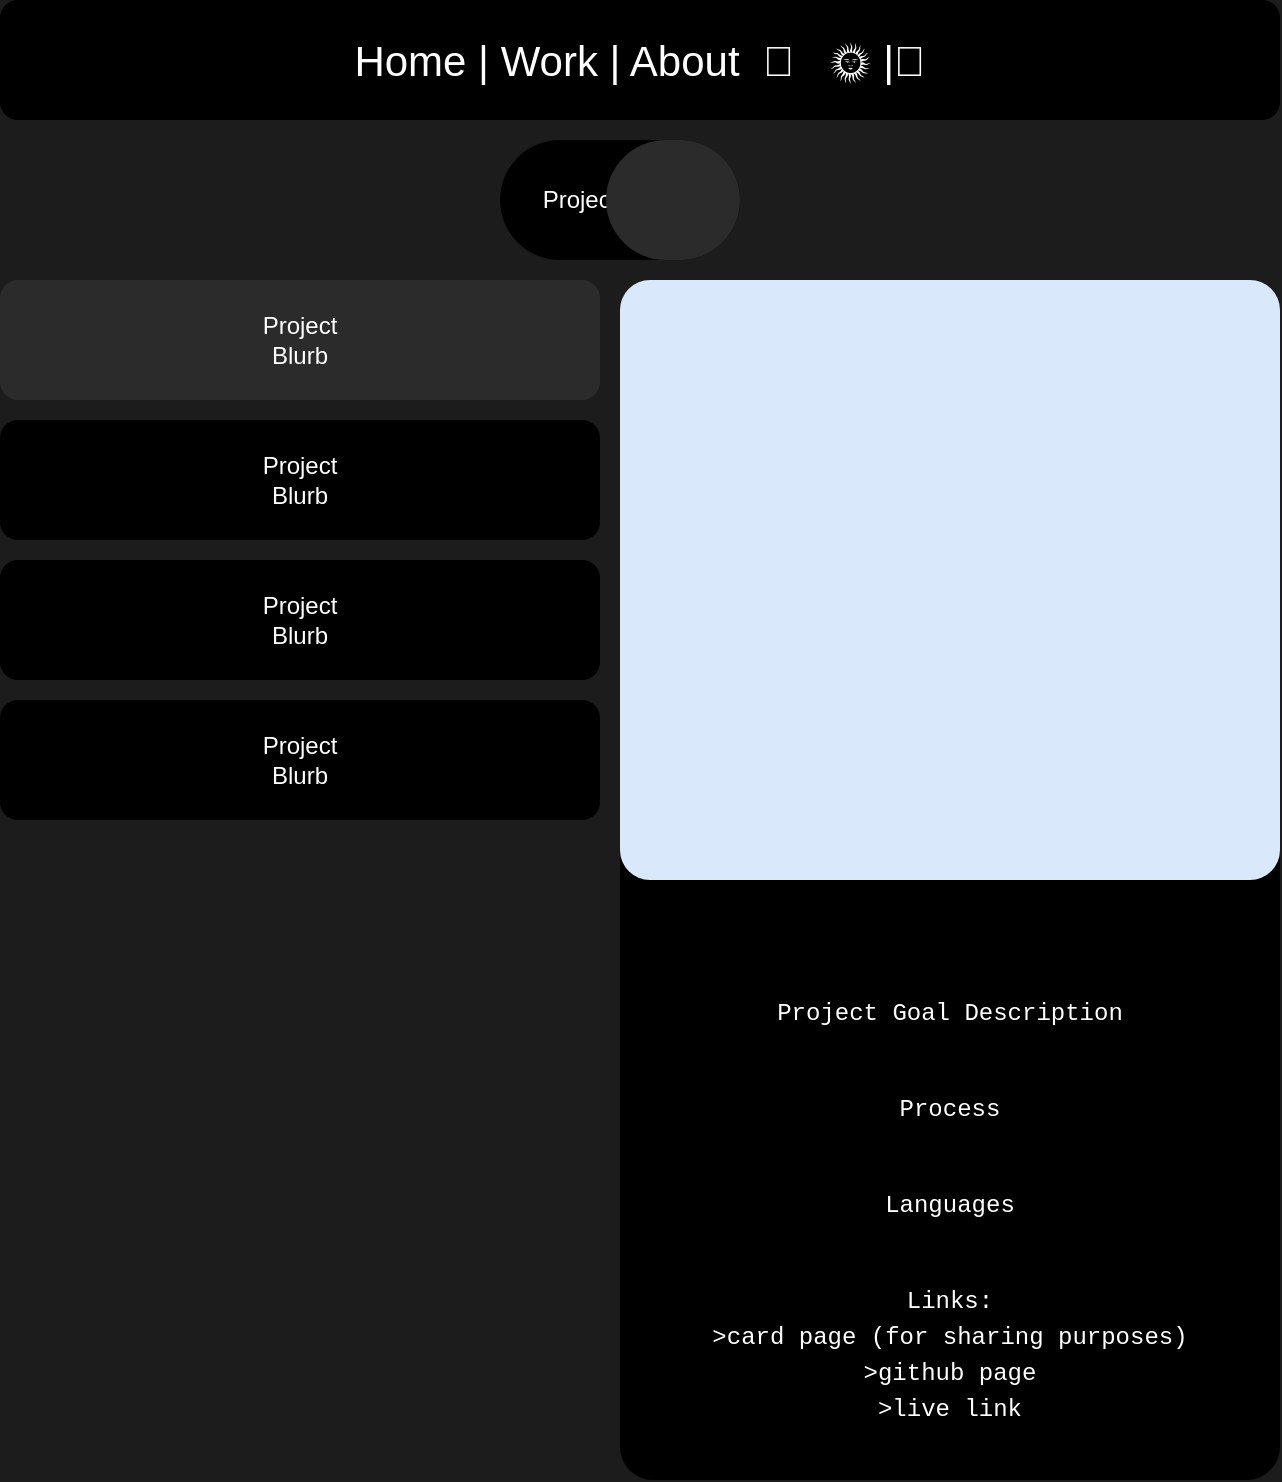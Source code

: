 <mxfile version="21.2.8" type="device">
  <diagram name="Page-1" id="wjA-2ne_4LkL2yLm6ZA9">
    <mxGraphModel dx="984" dy="718" grid="0" gridSize="10" guides="1" tooltips="1" connect="1" arrows="1" fold="1" page="1" pageScale="1" pageWidth="1600" pageHeight="900" background="#1C1C1C" math="0" shadow="0">
      <root>
        <mxCell id="0" />
        <mxCell id="1" parent="0" />
        <mxCell id="IUj2wXnUwpTiUppvs5AR-1" value="Home | Work | About&lt;span style=&quot;white-space: pre; font-size: 21px;&quot;&gt;	&lt;/span&gt;&lt;span style=&quot;white-space: pre; font-size: 21px;&quot;&gt;	&lt;/span&gt;🎲&amp;nbsp; &lt;span style=&quot;white-space: pre;&quot;&gt;	&lt;/span&gt;🌞 |🌛" style="rounded=1;whiteSpace=wrap;html=1;fontSize=21;strokeColor=none;fontColor=#FFFFFF;fillColor=#000000;" vertex="1" parent="1">
          <mxGeometry x="70" y="40" width="640" height="60" as="geometry" />
        </mxCell>
        <mxCell id="IUj2wXnUwpTiUppvs5AR-2" value="Project&lt;br&gt;Blurb" style="rounded=1;whiteSpace=wrap;html=1;fillColor=#2B2B2B;strokeColor=none;fontColor=#FFFFFF;" vertex="1" parent="1">
          <mxGeometry x="70" y="180" width="300" height="60" as="geometry" />
        </mxCell>
        <mxCell id="IUj2wXnUwpTiUppvs5AR-3" value="Project&lt;br&gt;Blurb" style="rounded=1;whiteSpace=wrap;html=1;strokeColor=none;fontColor=#FFFFFF;fillColor=#000000;" vertex="1" parent="1">
          <mxGeometry x="70" y="250" width="300" height="60" as="geometry" />
        </mxCell>
        <mxCell id="IUj2wXnUwpTiUppvs5AR-4" value="Project&lt;br&gt;Blurb" style="rounded=1;whiteSpace=wrap;html=1;strokeColor=none;fontColor=#FFFFFF;fillColor=#000000;" vertex="1" parent="1">
          <mxGeometry x="70" y="320" width="300" height="60" as="geometry" />
        </mxCell>
        <mxCell id="IUj2wXnUwpTiUppvs5AR-5" value="Project&lt;br&gt;Blurb" style="rounded=1;whiteSpace=wrap;html=1;strokeColor=none;fontColor=#FFFFFF;fillColor=#000000;" vertex="1" parent="1">
          <mxGeometry x="70" y="390" width="300" height="60" as="geometry" />
        </mxCell>
        <mxCell id="IUj2wXnUwpTiUppvs5AR-6" value="&lt;div style=&quot;font-family: Menlo, Monaco, &amp;quot;Courier New&amp;quot;, monospace; line-height: 18px;&quot;&gt;&lt;p style=&quot;&quot;&gt;&lt;font&gt;&lt;br&gt;&lt;/font&gt;&lt;/p&gt;&lt;p style=&quot;&quot;&gt;&lt;font&gt;&lt;br&gt;&lt;/font&gt;&lt;/p&gt;&lt;p style=&quot;&quot;&gt;&lt;font&gt;&lt;br&gt;&lt;/font&gt;&lt;/p&gt;&lt;p style=&quot;&quot;&gt;&lt;font&gt;&lt;br&gt;&lt;/font&gt;&lt;/p&gt;&lt;p style=&quot;&quot;&gt;&lt;font&gt;&lt;br&gt;&lt;/font&gt;&lt;/p&gt;&lt;p style=&quot;&quot;&gt;&lt;font&gt;&lt;br&gt;&lt;/font&gt;&lt;/p&gt;&lt;p style=&quot;&quot;&gt;&lt;font&gt;&lt;br&gt;&lt;/font&gt;&lt;/p&gt;&lt;p style=&quot;&quot;&gt;&lt;font&gt;&lt;br&gt;&lt;/font&gt;&lt;/p&gt;&lt;p style=&quot;&quot;&gt;&lt;font&gt;&lt;br&gt;&lt;/font&gt;&lt;/p&gt;&lt;p style=&quot;&quot;&gt;&lt;font&gt;&lt;br&gt;&lt;/font&gt;&lt;/p&gt;&lt;p style=&quot;&quot;&gt;&lt;font&gt;&lt;br&gt;&lt;/font&gt;&lt;/p&gt;&lt;p style=&quot;&quot;&gt;&lt;font&gt;Project Goal Description&lt;br&gt;&lt;br&gt;        &lt;/font&gt;&lt;/p&gt;&lt;p style=&quot;&quot;&gt;&lt;font&gt;Process&lt;br&gt;&lt;br&gt;        &lt;/font&gt;&lt;/p&gt;&lt;p style=&quot;&quot;&gt;&lt;font&gt;Languages&lt;br&gt;&lt;br&gt;        &lt;/font&gt;&lt;/p&gt;&lt;p style=&quot;&quot;&gt;&lt;font&gt;Links:&lt;br&gt;            &amp;gt;card page (for sharing purposes)&lt;br&gt;            &amp;gt;github page&lt;br&gt;            &amp;gt;live link&lt;/font&gt;&lt;/p&gt;&lt;/div&gt;" style="rounded=1;whiteSpace=wrap;html=1;arcSize=5;fontColor=#FFFFFF;labelBackgroundColor=none;strokeColor=none;fillColor=#000000;" vertex="1" parent="1">
          <mxGeometry x="380" y="180" width="330" height="600" as="geometry" />
        </mxCell>
        <mxCell id="IUj2wXnUwpTiUppvs5AR-7" value="Projects Slider" style="rounded=1;whiteSpace=wrap;html=1;arcSize=50;strokeColor=none;fontColor=#FFFFFF;fillColor=#000000;" vertex="1" parent="1">
          <mxGeometry x="320" y="110" width="120" height="60" as="geometry" />
        </mxCell>
        <mxCell id="IUj2wXnUwpTiUppvs5AR-9" value="&lt;div style=&quot;font-family: Menlo, Monaco, &amp;quot;Courier New&amp;quot;, monospace; line-height: 18px;&quot;&gt;&lt;p style=&quot;&quot;&gt;&lt;br&gt;&lt;/p&gt;&lt;/div&gt;" style="rounded=1;whiteSpace=wrap;html=1;arcSize=5;labelBackgroundColor=none;strokeColor=none;fillColor=#dae8fc;" vertex="1" parent="1">
          <mxGeometry x="380" y="180" width="330" height="300" as="geometry" />
        </mxCell>
        <mxCell id="IUj2wXnUwpTiUppvs5AR-10" value="" style="rounded=1;whiteSpace=wrap;html=1;arcSize=50;strokeColor=none;fontColor=#FFFFFF;fillColor=#2b2b2b;" vertex="1" parent="1">
          <mxGeometry x="373" y="110" width="67" height="60" as="geometry" />
        </mxCell>
      </root>
    </mxGraphModel>
  </diagram>
</mxfile>
